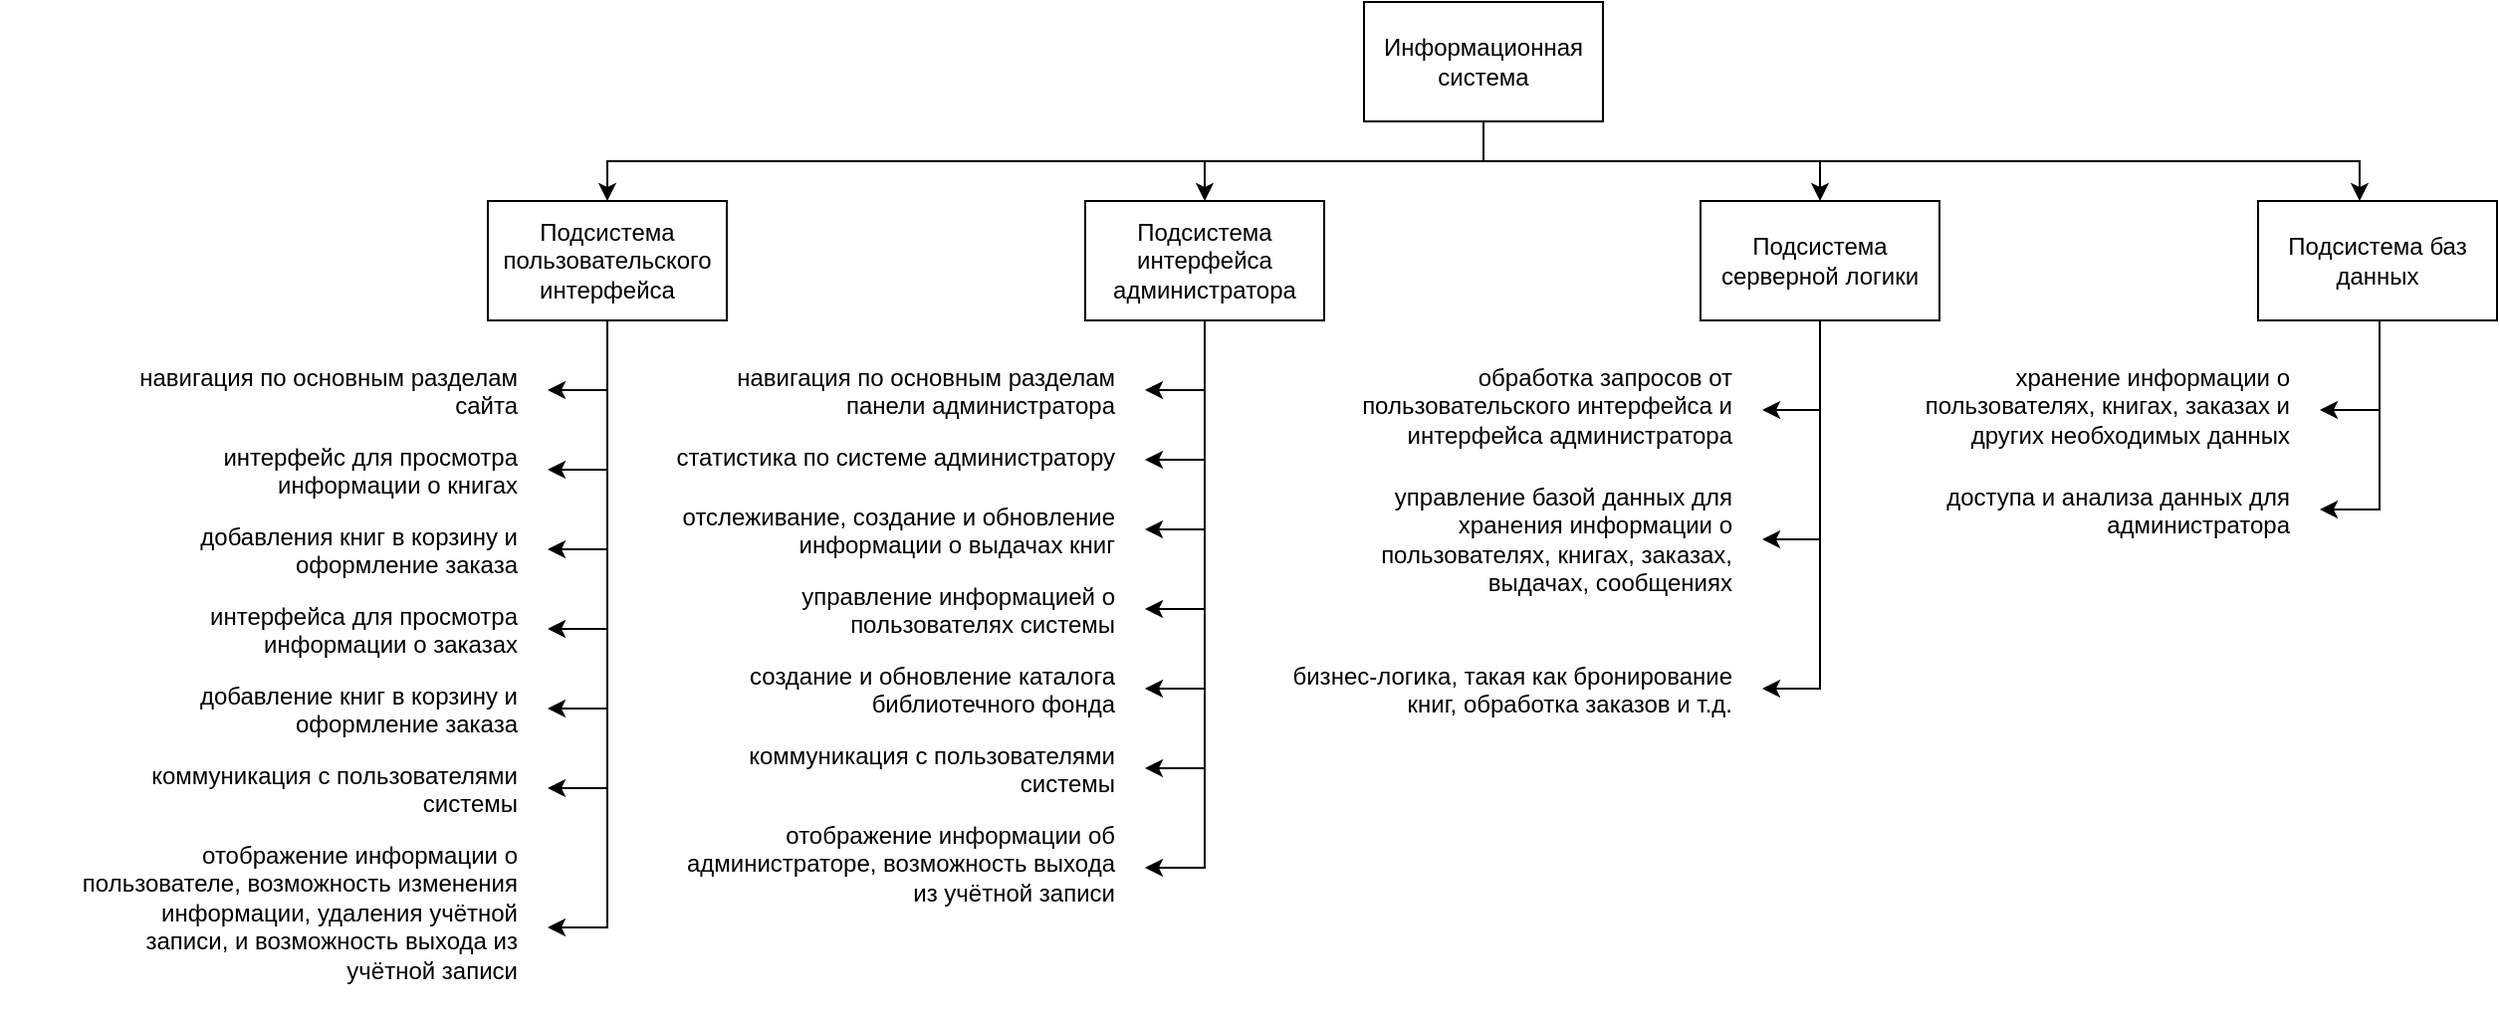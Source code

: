 <mxfile version="23.1.1" type="device">
  <diagram name="Страница — 1" id="aPDG-QjCzAcFDN6kZbVs">
    <mxGraphModel dx="1221" dy="653" grid="1" gridSize="10" guides="1" tooltips="1" connect="1" arrows="1" fold="1" page="1" pageScale="1" pageWidth="1169" pageHeight="827" math="0" shadow="0">
      <root>
        <mxCell id="0" />
        <mxCell id="1" parent="0" />
        <mxCell id="geH2b-r0h5VM1KoDnd65-3" value="" style="edgeStyle=orthogonalEdgeStyle;rounded=0;orthogonalLoop=1;jettySize=auto;html=1;" parent="1" source="geH2b-r0h5VM1KoDnd65-1" target="geH2b-r0h5VM1KoDnd65-2" edge="1">
          <mxGeometry relative="1" as="geometry">
            <Array as="points">
              <mxPoint x="780" y="120" />
              <mxPoint x="340" y="120" />
            </Array>
          </mxGeometry>
        </mxCell>
        <mxCell id="geH2b-r0h5VM1KoDnd65-5" value="" style="edgeStyle=orthogonalEdgeStyle;rounded=0;orthogonalLoop=1;jettySize=auto;html=1;" parent="1" source="geH2b-r0h5VM1KoDnd65-1" target="geH2b-r0h5VM1KoDnd65-4" edge="1">
          <mxGeometry relative="1" as="geometry">
            <Array as="points">
              <mxPoint x="780" y="120" />
              <mxPoint x="640" y="120" />
            </Array>
          </mxGeometry>
        </mxCell>
        <mxCell id="geH2b-r0h5VM1KoDnd65-7" value="" style="edgeStyle=orthogonalEdgeStyle;rounded=0;orthogonalLoop=1;jettySize=auto;html=1;" parent="1" source="geH2b-r0h5VM1KoDnd65-1" target="geH2b-r0h5VM1KoDnd65-6" edge="1">
          <mxGeometry relative="1" as="geometry">
            <Array as="points">
              <mxPoint x="780" y="120" />
              <mxPoint x="949" y="120" />
            </Array>
          </mxGeometry>
        </mxCell>
        <mxCell id="geH2b-r0h5VM1KoDnd65-9" value="" style="edgeStyle=orthogonalEdgeStyle;rounded=0;orthogonalLoop=1;jettySize=auto;html=1;" parent="1" source="geH2b-r0h5VM1KoDnd65-1" target="geH2b-r0h5VM1KoDnd65-8" edge="1">
          <mxGeometry relative="1" as="geometry">
            <Array as="points">
              <mxPoint x="780" y="120" />
              <mxPoint x="1220" y="120" />
            </Array>
          </mxGeometry>
        </mxCell>
        <mxCell id="geH2b-r0h5VM1KoDnd65-1" value="Информационная система" style="rounded=0;whiteSpace=wrap;html=1;" parent="1" vertex="1">
          <mxGeometry x="720" y="40" width="120" height="60" as="geometry" />
        </mxCell>
        <mxCell id="geH2b-r0h5VM1KoDnd65-10" style="edgeStyle=orthogonalEdgeStyle;rounded=0;orthogonalLoop=1;jettySize=auto;html=1;entryX=1;entryY=0.5;entryDx=0;entryDy=0;" parent="1" source="geH2b-r0h5VM1KoDnd65-2" target="geH2b-r0h5VM1KoDnd65-12" edge="1">
          <mxGeometry relative="1" as="geometry">
            <mxPoint x="340" y="560" as="targetPoint" />
          </mxGeometry>
        </mxCell>
        <mxCell id="geH2b-r0h5VM1KoDnd65-20" style="edgeStyle=orthogonalEdgeStyle;rounded=0;orthogonalLoop=1;jettySize=auto;html=1;entryX=1;entryY=0.5;entryDx=0;entryDy=0;" parent="1" source="geH2b-r0h5VM1KoDnd65-2" target="geH2b-r0h5VM1KoDnd65-13" edge="1">
          <mxGeometry relative="1" as="geometry" />
        </mxCell>
        <mxCell id="geH2b-r0h5VM1KoDnd65-21" style="edgeStyle=orthogonalEdgeStyle;rounded=0;orthogonalLoop=1;jettySize=auto;html=1;entryX=1;entryY=0.5;entryDx=0;entryDy=0;" parent="1" source="geH2b-r0h5VM1KoDnd65-2" target="geH2b-r0h5VM1KoDnd65-14" edge="1">
          <mxGeometry relative="1" as="geometry" />
        </mxCell>
        <mxCell id="geH2b-r0h5VM1KoDnd65-22" style="edgeStyle=orthogonalEdgeStyle;rounded=0;orthogonalLoop=1;jettySize=auto;html=1;entryX=1;entryY=0.5;entryDx=0;entryDy=0;" parent="1" source="geH2b-r0h5VM1KoDnd65-2" target="geH2b-r0h5VM1KoDnd65-15" edge="1">
          <mxGeometry relative="1" as="geometry" />
        </mxCell>
        <mxCell id="geH2b-r0h5VM1KoDnd65-23" style="edgeStyle=orthogonalEdgeStyle;rounded=0;orthogonalLoop=1;jettySize=auto;html=1;entryX=1;entryY=0.5;entryDx=0;entryDy=0;" parent="1" source="geH2b-r0h5VM1KoDnd65-2" target="geH2b-r0h5VM1KoDnd65-16" edge="1">
          <mxGeometry relative="1" as="geometry" />
        </mxCell>
        <mxCell id="geH2b-r0h5VM1KoDnd65-24" style="edgeStyle=orthogonalEdgeStyle;rounded=0;orthogonalLoop=1;jettySize=auto;html=1;entryX=1;entryY=0.5;entryDx=0;entryDy=0;" parent="1" source="geH2b-r0h5VM1KoDnd65-2" target="geH2b-r0h5VM1KoDnd65-17" edge="1">
          <mxGeometry relative="1" as="geometry" />
        </mxCell>
        <mxCell id="geH2b-r0h5VM1KoDnd65-27" style="edgeStyle=orthogonalEdgeStyle;rounded=0;orthogonalLoop=1;jettySize=auto;html=1;entryX=1;entryY=0.5;entryDx=0;entryDy=0;" parent="1" source="geH2b-r0h5VM1KoDnd65-2" target="geH2b-r0h5VM1KoDnd65-18" edge="1">
          <mxGeometry relative="1" as="geometry" />
        </mxCell>
        <mxCell id="geH2b-r0h5VM1KoDnd65-2" value="Подсистема пользовательского интерфейса" style="rounded=0;whiteSpace=wrap;html=1;" parent="1" vertex="1">
          <mxGeometry x="280" y="140" width="120" height="60" as="geometry" />
        </mxCell>
        <mxCell id="geH2b-r0h5VM1KoDnd65-29" style="edgeStyle=orthogonalEdgeStyle;rounded=0;orthogonalLoop=1;jettySize=auto;html=1;entryX=1;entryY=0.5;entryDx=0;entryDy=0;" parent="1" source="geH2b-r0h5VM1KoDnd65-4" target="geH2b-r0h5VM1KoDnd65-30" edge="1">
          <mxGeometry relative="1" as="geometry">
            <mxPoint x="620" y="235" as="targetPoint" />
          </mxGeometry>
        </mxCell>
        <mxCell id="geH2b-r0h5VM1KoDnd65-32" style="edgeStyle=orthogonalEdgeStyle;rounded=0;orthogonalLoop=1;jettySize=auto;html=1;entryX=1;entryY=0.5;entryDx=0;entryDy=0;" parent="1" source="geH2b-r0h5VM1KoDnd65-4" target="geH2b-r0h5VM1KoDnd65-31" edge="1">
          <mxGeometry relative="1" as="geometry" />
        </mxCell>
        <mxCell id="geH2b-r0h5VM1KoDnd65-38" style="edgeStyle=orthogonalEdgeStyle;rounded=0;orthogonalLoop=1;jettySize=auto;html=1;entryX=1;entryY=0.5;entryDx=0;entryDy=0;" parent="1" source="geH2b-r0h5VM1KoDnd65-4" target="geH2b-r0h5VM1KoDnd65-33" edge="1">
          <mxGeometry relative="1" as="geometry" />
        </mxCell>
        <mxCell id="geH2b-r0h5VM1KoDnd65-39" style="edgeStyle=orthogonalEdgeStyle;rounded=0;orthogonalLoop=1;jettySize=auto;html=1;entryX=1;entryY=0.5;entryDx=0;entryDy=0;" parent="1" source="geH2b-r0h5VM1KoDnd65-4" target="geH2b-r0h5VM1KoDnd65-34" edge="1">
          <mxGeometry relative="1" as="geometry" />
        </mxCell>
        <mxCell id="geH2b-r0h5VM1KoDnd65-40" style="edgeStyle=orthogonalEdgeStyle;rounded=0;orthogonalLoop=1;jettySize=auto;html=1;entryX=1;entryY=0.5;entryDx=0;entryDy=0;" parent="1" source="geH2b-r0h5VM1KoDnd65-4" target="geH2b-r0h5VM1KoDnd65-35" edge="1">
          <mxGeometry relative="1" as="geometry" />
        </mxCell>
        <mxCell id="geH2b-r0h5VM1KoDnd65-41" style="edgeStyle=orthogonalEdgeStyle;rounded=0;orthogonalLoop=1;jettySize=auto;html=1;entryX=1;entryY=0.5;entryDx=0;entryDy=0;" parent="1" source="geH2b-r0h5VM1KoDnd65-4" target="geH2b-r0h5VM1KoDnd65-36" edge="1">
          <mxGeometry relative="1" as="geometry" />
        </mxCell>
        <mxCell id="geH2b-r0h5VM1KoDnd65-42" style="edgeStyle=orthogonalEdgeStyle;rounded=0;orthogonalLoop=1;jettySize=auto;html=1;entryX=1;entryY=0.5;entryDx=0;entryDy=0;" parent="1" source="geH2b-r0h5VM1KoDnd65-4" target="geH2b-r0h5VM1KoDnd65-37" edge="1">
          <mxGeometry relative="1" as="geometry" />
        </mxCell>
        <mxCell id="geH2b-r0h5VM1KoDnd65-4" value="Подсистема интерфейса администратора" style="rounded=0;whiteSpace=wrap;html=1;" parent="1" vertex="1">
          <mxGeometry x="580" y="140" width="120" height="60" as="geometry" />
        </mxCell>
        <mxCell id="geH2b-r0h5VM1KoDnd65-44" style="edgeStyle=orthogonalEdgeStyle;rounded=0;orthogonalLoop=1;jettySize=auto;html=1;entryDx=0;entryDy=0;entryX=1;entryY=0.5;" parent="1" source="geH2b-r0h5VM1KoDnd65-6" target="geH2b-r0h5VM1KoDnd65-43" edge="1">
          <mxGeometry relative="1" as="geometry" />
        </mxCell>
        <mxCell id="geH2b-r0h5VM1KoDnd65-46" style="edgeStyle=orthogonalEdgeStyle;rounded=0;orthogonalLoop=1;jettySize=auto;html=1;entryX=1;entryY=0.5;entryDx=0;entryDy=0;" parent="1" source="geH2b-r0h5VM1KoDnd65-6" target="geH2b-r0h5VM1KoDnd65-45" edge="1">
          <mxGeometry relative="1" as="geometry" />
        </mxCell>
        <mxCell id="geH2b-r0h5VM1KoDnd65-49" style="edgeStyle=orthogonalEdgeStyle;rounded=0;orthogonalLoop=1;jettySize=auto;html=1;entryDx=0;entryDy=0;" parent="1" source="geH2b-r0h5VM1KoDnd65-6" target="geH2b-r0h5VM1KoDnd65-48" edge="1">
          <mxGeometry relative="1" as="geometry">
            <Array as="points">
              <mxPoint x="949" y="385" />
            </Array>
          </mxGeometry>
        </mxCell>
        <mxCell id="geH2b-r0h5VM1KoDnd65-6" value="Подсистема серверной логики" style="rounded=0;whiteSpace=wrap;html=1;" parent="1" vertex="1">
          <mxGeometry x="889" y="140" width="120" height="60" as="geometry" />
        </mxCell>
        <mxCell id="geH2b-r0h5VM1KoDnd65-51" style="edgeStyle=orthogonalEdgeStyle;rounded=0;orthogonalLoop=1;jettySize=auto;html=1;entryX=1;entryY=0.5;entryDx=0;entryDy=0;" parent="1" source="geH2b-r0h5VM1KoDnd65-8" target="geH2b-r0h5VM1KoDnd65-50" edge="1">
          <mxGeometry relative="1" as="geometry">
            <Array as="points">
              <mxPoint x="1230" y="245" />
            </Array>
          </mxGeometry>
        </mxCell>
        <mxCell id="geH2b-r0h5VM1KoDnd65-53" style="edgeStyle=orthogonalEdgeStyle;rounded=0;orthogonalLoop=1;jettySize=auto;html=1;entryX=1;entryY=0.5;entryDx=0;entryDy=0;" parent="1" source="geH2b-r0h5VM1KoDnd65-8" target="geH2b-r0h5VM1KoDnd65-52" edge="1">
          <mxGeometry relative="1" as="geometry">
            <Array as="points">
              <mxPoint x="1230" y="295" />
            </Array>
          </mxGeometry>
        </mxCell>
        <mxCell id="geH2b-r0h5VM1KoDnd65-8" value="Подсистема баз данных" style="rounded=0;whiteSpace=wrap;html=1;" parent="1" vertex="1">
          <mxGeometry x="1169" y="140" width="120" height="60" as="geometry" />
        </mxCell>
        <mxCell id="geH2b-r0h5VM1KoDnd65-12" value="&lt;blockquote&gt;навигация по основным разделам сайта&lt;br&gt;&lt;/blockquote&gt;" style="text;html=1;strokeColor=none;fillColor=none;spacing=5;spacingTop=-20;whiteSpace=wrap;overflow=hidden;rounded=0;align=right;spacingLeft=-30;spacingRight=-30;" parent="1" vertex="1">
          <mxGeometry x="60" y="220" width="250" height="30" as="geometry" />
        </mxCell>
        <mxCell id="geH2b-r0h5VM1KoDnd65-13" value="&lt;blockquote&gt;интерфейс для просмотра информации о книгах&lt;br&gt;&lt;/blockquote&gt;" style="text;html=1;strokeColor=none;fillColor=none;spacing=5;spacingTop=-20;whiteSpace=wrap;overflow=hidden;rounded=0;align=right;spacingLeft=-30;spacingRight=-30;" parent="1" vertex="1">
          <mxGeometry x="60" y="260" width="250" height="30" as="geometry" />
        </mxCell>
        <mxCell id="geH2b-r0h5VM1KoDnd65-14" value="&lt;blockquote&gt;добавления книг в корзину и оформление заказа&lt;br&gt;&lt;/blockquote&gt;" style="text;html=1;strokeColor=none;fillColor=none;spacing=5;spacingTop=-20;whiteSpace=wrap;overflow=hidden;rounded=0;align=right;spacingLeft=-30;spacingRight=-30;" parent="1" vertex="1">
          <mxGeometry x="60" y="300" width="250" height="30" as="geometry" />
        </mxCell>
        <mxCell id="geH2b-r0h5VM1KoDnd65-15" value="&lt;blockquote&gt;интерфейса для просмотра информации о заказах&lt;br&gt;&lt;/blockquote&gt;" style="text;html=1;strokeColor=none;fillColor=none;spacing=5;spacingTop=-20;whiteSpace=wrap;overflow=hidden;rounded=0;align=right;spacingLeft=-30;spacingRight=-30;" parent="1" vertex="1">
          <mxGeometry x="60" y="340" width="250" height="30" as="geometry" />
        </mxCell>
        <mxCell id="geH2b-r0h5VM1KoDnd65-16" value="&lt;blockquote&gt;добавление книг в корзину и оформление заказа&lt;br&gt;&lt;/blockquote&gt;" style="text;html=1;strokeColor=none;fillColor=none;spacing=5;spacingTop=-20;whiteSpace=wrap;overflow=hidden;rounded=0;align=right;spacingLeft=-30;spacingRight=-30;" parent="1" vertex="1">
          <mxGeometry x="60" y="380" width="250" height="30" as="geometry" />
        </mxCell>
        <mxCell id="geH2b-r0h5VM1KoDnd65-17" value="&lt;blockquote&gt;коммуникация с пользователями системы&lt;br&gt;&lt;/blockquote&gt;" style="text;html=1;strokeColor=none;fillColor=none;spacing=5;spacingTop=-20;whiteSpace=wrap;overflow=hidden;rounded=0;align=right;spacingLeft=-30;spacingRight=-30;" parent="1" vertex="1">
          <mxGeometry x="60" y="420" width="250" height="30" as="geometry" />
        </mxCell>
        <mxCell id="geH2b-r0h5VM1KoDnd65-18" value="&lt;blockquote&gt;отображение информации о пользователе, возможность изменения информации, удаления учётной записи, и возможность выхода из учётной записи&lt;br&gt;&lt;/blockquote&gt;" style="text;html=1;strokeColor=none;fillColor=none;spacing=5;spacingTop=-20;whiteSpace=wrap;overflow=hidden;rounded=0;align=right;spacingLeft=-30;spacingRight=-30;" parent="1" vertex="1">
          <mxGeometry x="60" y="460" width="250" height="90" as="geometry" />
        </mxCell>
        <mxCell id="geH2b-r0h5VM1KoDnd65-30" value="&lt;blockquote&gt;навигация по основным разделам панели администратора&lt;br&gt;&lt;/blockquote&gt;" style="text;html=1;strokeColor=none;fillColor=none;spacing=5;spacingTop=-20;whiteSpace=wrap;overflow=hidden;rounded=0;align=right;spacingLeft=-30;spacingRight=-30;" parent="1" vertex="1">
          <mxGeometry x="360" y="220" width="250" height="30" as="geometry" />
        </mxCell>
        <mxCell id="geH2b-r0h5VM1KoDnd65-31" value="&lt;blockquote&gt;статистика по системе администратору&lt;br&gt;&lt;/blockquote&gt;" style="text;html=1;strokeColor=none;fillColor=none;spacing=5;spacingTop=-20;whiteSpace=wrap;overflow=hidden;rounded=0;align=right;spacingLeft=-30;spacingRight=-30;" parent="1" vertex="1">
          <mxGeometry x="360" y="260" width="250" height="20" as="geometry" />
        </mxCell>
        <mxCell id="geH2b-r0h5VM1KoDnd65-33" value="&lt;blockquote&gt;отслеживание, создание и обновление информации о выдачах книг&lt;br&gt;&lt;/blockquote&gt;" style="text;html=1;strokeColor=none;fillColor=none;spacing=5;spacingTop=-20;whiteSpace=wrap;overflow=hidden;rounded=0;align=right;spacingLeft=-30;spacingRight=-30;" parent="1" vertex="1">
          <mxGeometry x="360" y="290" width="250" height="30" as="geometry" />
        </mxCell>
        <mxCell id="geH2b-r0h5VM1KoDnd65-34" value="&lt;blockquote&gt;управление информацией о пользователях системы&lt;br&gt;&lt;/blockquote&gt;" style="text;html=1;strokeColor=none;fillColor=none;spacing=5;spacingTop=-20;whiteSpace=wrap;overflow=hidden;rounded=0;align=right;spacingLeft=-30;spacingRight=-30;" parent="1" vertex="1">
          <mxGeometry x="360" y="330" width="250" height="30" as="geometry" />
        </mxCell>
        <mxCell id="geH2b-r0h5VM1KoDnd65-35" value="&lt;blockquote&gt;создание и обновление каталога библиотечного фонда&lt;br&gt;&lt;/blockquote&gt;" style="text;html=1;strokeColor=none;fillColor=none;spacing=5;spacingTop=-20;whiteSpace=wrap;overflow=hidden;rounded=0;align=right;spacingLeft=-30;spacingRight=-30;" parent="1" vertex="1">
          <mxGeometry x="360" y="370" width="250" height="30" as="geometry" />
        </mxCell>
        <mxCell id="geH2b-r0h5VM1KoDnd65-36" value="&lt;blockquote&gt;коммуникация с пользователями системы&lt;br&gt;&lt;/blockquote&gt;" style="text;html=1;strokeColor=none;fillColor=none;spacing=5;spacingTop=-20;whiteSpace=wrap;overflow=hidden;rounded=0;align=right;spacingLeft=-30;spacingRight=-30;" parent="1" vertex="1">
          <mxGeometry x="360" y="410" width="250" height="30" as="geometry" />
        </mxCell>
        <mxCell id="geH2b-r0h5VM1KoDnd65-37" value="&lt;blockquote&gt;отображение информации об администраторе, возможность выхода из учётной записи&lt;br&gt;&lt;/blockquote&gt;" style="text;html=1;strokeColor=none;fillColor=none;spacing=5;spacingTop=-20;whiteSpace=wrap;overflow=hidden;rounded=0;align=right;spacingLeft=-30;spacingRight=-30;" parent="1" vertex="1">
          <mxGeometry x="360" y="450" width="250" height="50" as="geometry" />
        </mxCell>
        <mxCell id="geH2b-r0h5VM1KoDnd65-43" value="&lt;blockquote&gt;обработка запросов от пользовательского интерфейса и интерфейса администратора&lt;br&gt;&lt;/blockquote&gt;" style="text;html=1;strokeColor=none;fillColor=none;spacing=5;spacingTop=-20;whiteSpace=wrap;overflow=hidden;rounded=0;align=right;spacingLeft=-30;spacingRight=-30;" parent="1" vertex="1">
          <mxGeometry x="670" y="220" width="250" height="50" as="geometry" />
        </mxCell>
        <mxCell id="geH2b-r0h5VM1KoDnd65-45" value="&lt;blockquote&gt;управление базой данных для хранения информации о пользователях, книгах, заказах, выдачах, сообщениях&lt;br&gt;&lt;/blockquote&gt;" style="text;html=1;strokeColor=none;fillColor=none;spacing=5;spacingTop=-20;whiteSpace=wrap;overflow=hidden;rounded=0;align=right;spacingLeft=-30;spacingRight=-30;" parent="1" vertex="1">
          <mxGeometry x="670" y="280" width="250" height="60" as="geometry" />
        </mxCell>
        <mxCell id="geH2b-r0h5VM1KoDnd65-48" value="&lt;blockquote&gt;бизнес-логика, такая как бронирование книг, обработка заказов и т.д.&lt;br&gt;&lt;/blockquote&gt;" style="text;html=1;strokeColor=none;fillColor=none;spacing=5;spacingTop=-20;whiteSpace=wrap;overflow=hidden;rounded=0;align=right;spacingLeft=-30;spacingRight=-30;" parent="1" vertex="1">
          <mxGeometry x="670" y="370" width="250" height="30" as="geometry" />
        </mxCell>
        <mxCell id="geH2b-r0h5VM1KoDnd65-50" value="&lt;blockquote&gt;хранение информации о пользователях, книгах, заказах и других необходимых данных&lt;br&gt;&lt;/blockquote&gt;" style="text;html=1;strokeColor=none;fillColor=none;spacing=5;spacingTop=-20;whiteSpace=wrap;overflow=hidden;rounded=0;align=right;spacingLeft=-30;spacingRight=-30;" parent="1" vertex="1">
          <mxGeometry x="950" y="220" width="250" height="50" as="geometry" />
        </mxCell>
        <mxCell id="geH2b-r0h5VM1KoDnd65-52" value="&lt;blockquote&gt;доступа и анализа данных для администратора&lt;br&gt;&lt;/blockquote&gt;" style="text;html=1;strokeColor=none;fillColor=none;spacing=5;spacingTop=-20;whiteSpace=wrap;overflow=hidden;rounded=0;align=right;spacingLeft=-30;spacingRight=-30;" parent="1" vertex="1">
          <mxGeometry x="950" y="280" width="250" height="30" as="geometry" />
        </mxCell>
      </root>
    </mxGraphModel>
  </diagram>
</mxfile>

